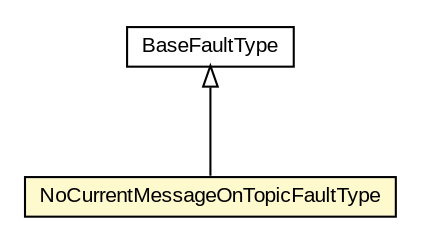 #!/usr/local/bin/dot
#
# Class diagram 
# Generated by UMLGraph version R5_6-24-gf6e263 (http://www.umlgraph.org/)
#

digraph G {
	edge [fontname="arial",fontsize=10,labelfontname="arial",labelfontsize=10];
	node [fontname="arial",fontsize=10,shape=plaintext];
	nodesep=0.25;
	ranksep=0.5;
	// org.oasis_open.docs.wsn.b_2.NoCurrentMessageOnTopicFaultType
	c769178 [label=<<table title="org.oasis_open.docs.wsn.b_2.NoCurrentMessageOnTopicFaultType" border="0" cellborder="1" cellspacing="0" cellpadding="2" port="p" bgcolor="lemonChiffon" href="./NoCurrentMessageOnTopicFaultType.html">
		<tr><td><table border="0" cellspacing="0" cellpadding="1">
<tr><td align="center" balign="center"> NoCurrentMessageOnTopicFaultType </td></tr>
		</table></td></tr>
		</table>>, URL="./NoCurrentMessageOnTopicFaultType.html", fontname="arial", fontcolor="black", fontsize=10.0];
	// org.oasis_open.docs.wsrf.bf_2.BaseFaultType
	c769207 [label=<<table title="org.oasis_open.docs.wsrf.bf_2.BaseFaultType" border="0" cellborder="1" cellspacing="0" cellpadding="2" port="p" href="../../wsrf/bf_2/BaseFaultType.html">
		<tr><td><table border="0" cellspacing="0" cellpadding="1">
<tr><td align="center" balign="center"> BaseFaultType </td></tr>
		</table></td></tr>
		</table>>, URL="../../wsrf/bf_2/BaseFaultType.html", fontname="arial", fontcolor="black", fontsize=10.0];
	//org.oasis_open.docs.wsn.b_2.NoCurrentMessageOnTopicFaultType extends org.oasis_open.docs.wsrf.bf_2.BaseFaultType
	c769207:p -> c769178:p [dir=back,arrowtail=empty];
}

